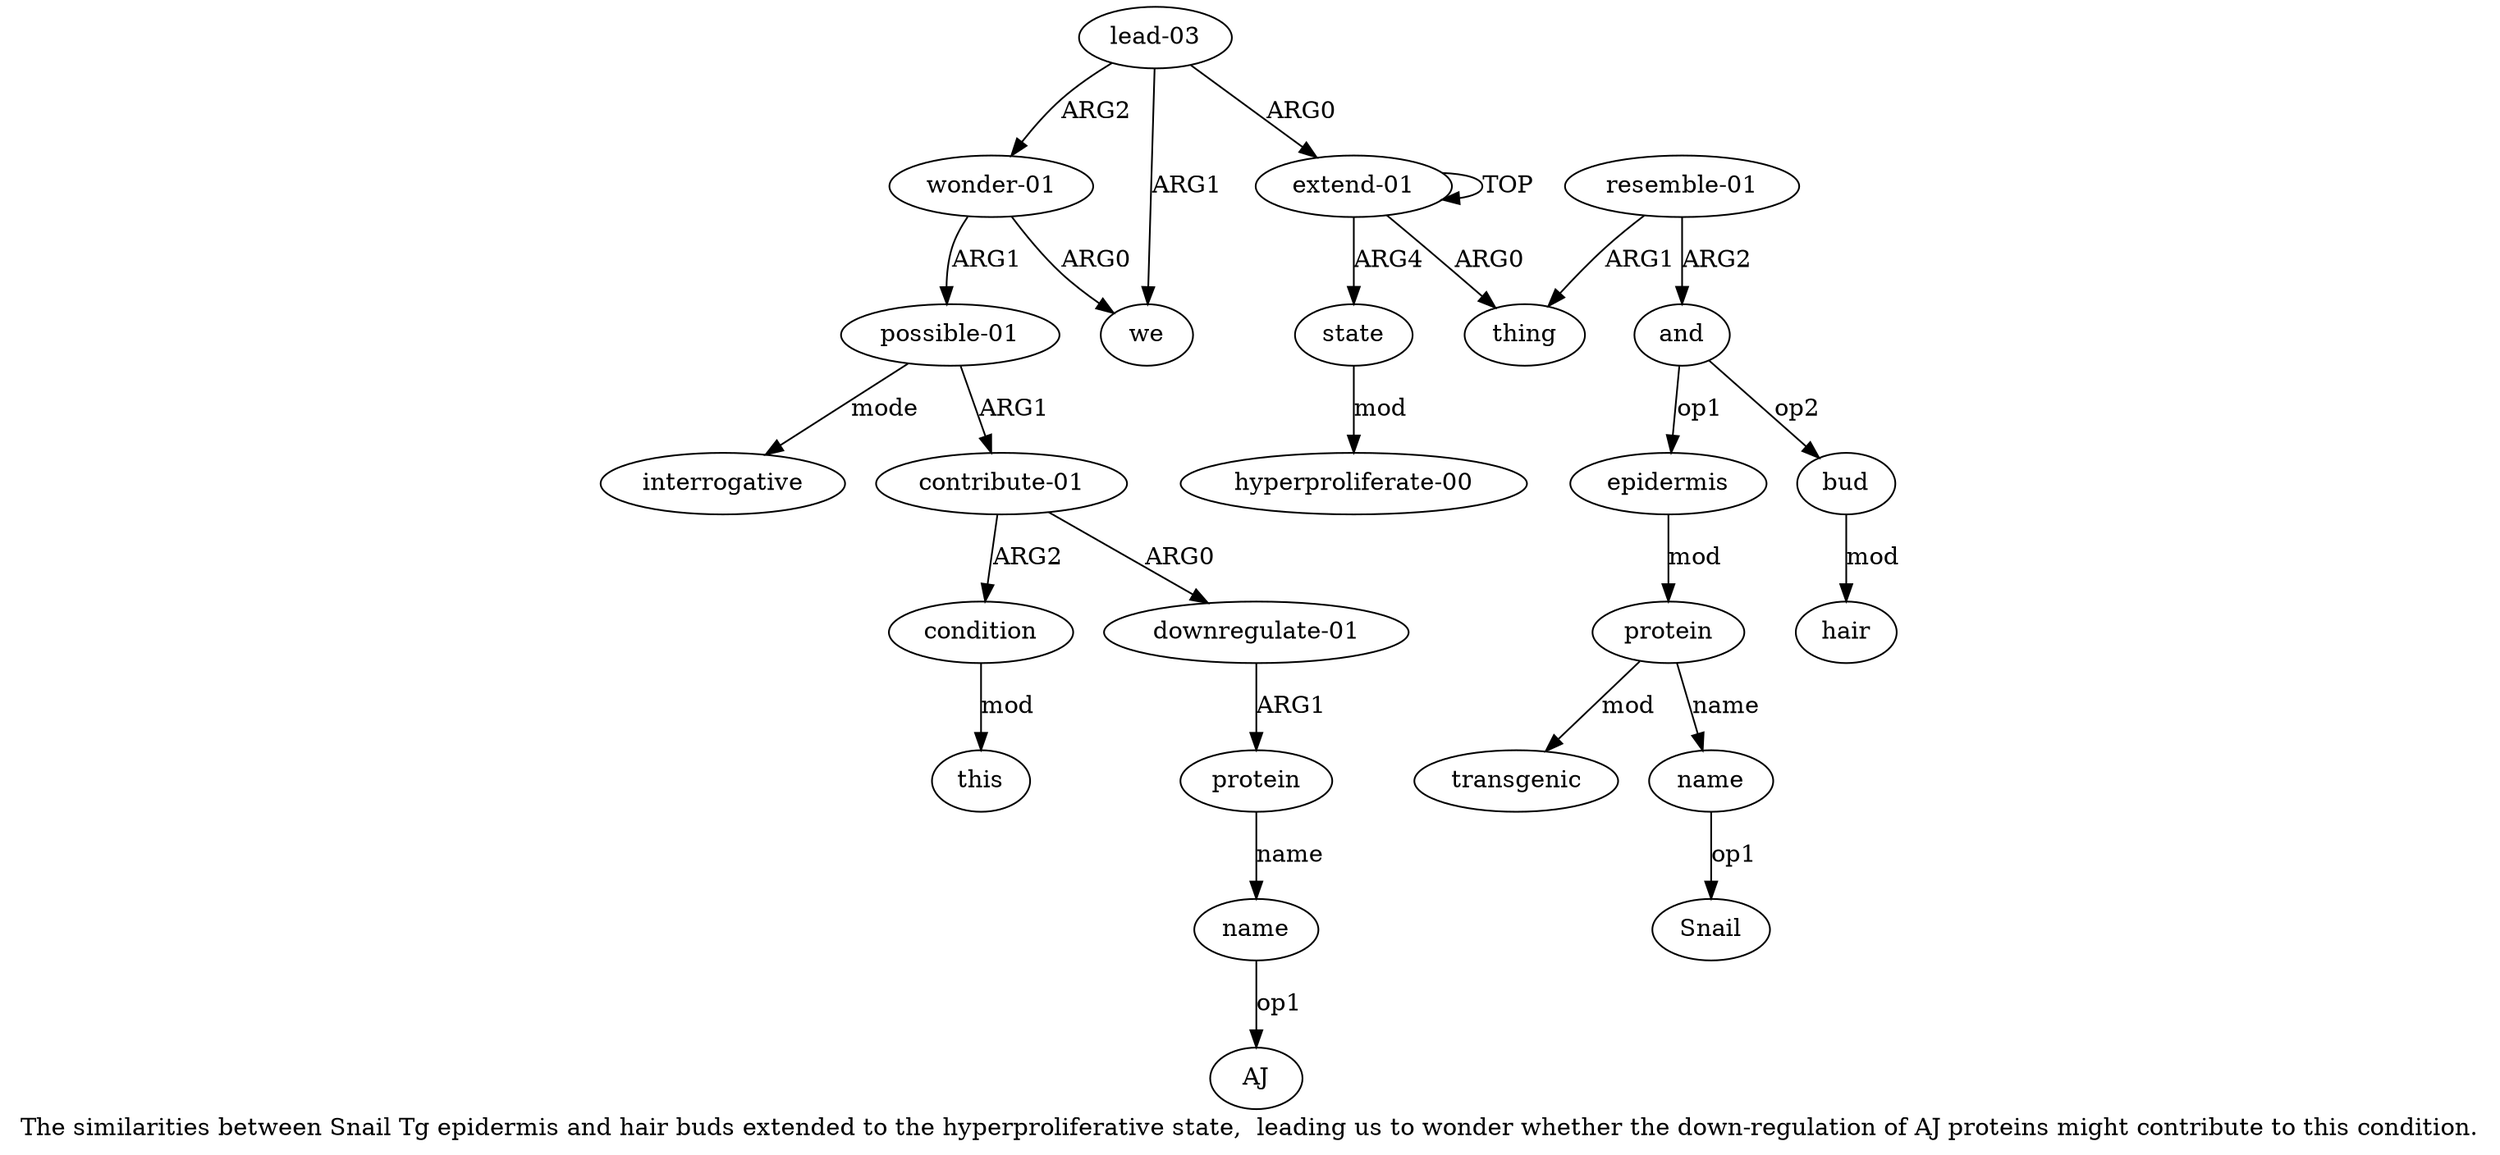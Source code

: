 digraph  {
	graph [label="The similarities between Snail Tg epidermis and hair buds extended to the hyperproliferative state,  leading us to wonder whether \
the down-regulation of AJ proteins might contribute to this condition."];
	node [label="\N"];
	a20	 [color=black,
		gold_ind=20,
		gold_label=condition,
		label=condition,
		test_ind=20,
		test_label=condition];
	a21	 [color=black,
		gold_ind=21,
		gold_label=this,
		label=this,
		test_ind=21,
		test_label=this];
	a20 -> a21 [key=0,
	color=black,
	gold_label=mod,
	label=mod,
	test_label=mod];
"a15 interrogative" [color=black,
	gold_ind=-1,
	gold_label=interrogative,
	label=interrogative,
	test_ind=-1,
	test_label=interrogative];
"a6 Snail" [color=black,
	gold_ind=-1,
	gold_label=Snail,
	label=Snail,
	test_ind=-1,
	test_label=Snail];
"a19 AJ" [color=black,
	gold_ind=-1,
	gold_label=AJ,
	label=AJ,
	test_ind=-1,
	test_label=AJ];
a15 [color=black,
	gold_ind=15,
	gold_label="possible-01",
	label="possible-01",
	test_ind=15,
	test_label="possible-01"];
a15 -> "a15 interrogative" [key=0,
color=black,
gold_label=mode,
label=mode,
test_label=mode];
a16 [color=black,
gold_ind=16,
gold_label="contribute-01",
label="contribute-01",
test_ind=16,
test_label="contribute-01"];
a15 -> a16 [key=0,
color=black,
gold_label=ARG1,
label=ARG1,
test_label=ARG1];
a14 [color=black,
gold_ind=14,
gold_label="wonder-01",
label="wonder-01",
test_ind=14,
test_label="wonder-01"];
a14 -> a15 [key=0,
color=black,
gold_label=ARG1,
label=ARG1,
test_label=ARG1];
a13 [color=black,
gold_ind=13,
gold_label=we,
label=we,
test_ind=13,
test_label=we];
a14 -> a13 [key=0,
color=black,
gold_label=ARG0,
label=ARG0,
test_label=ARG0];
a17 [color=black,
gold_ind=17,
gold_label="downregulate-01",
label="downregulate-01",
test_ind=17,
test_label="downregulate-01"];
a18 [color=black,
gold_ind=18,
gold_label=protein,
label=protein,
test_ind=18,
test_label=protein];
a17 -> a18 [key=0,
color=black,
gold_label=ARG1,
label=ARG1,
test_label=ARG1];
a16 -> a20 [key=0,
color=black,
gold_label=ARG2,
label=ARG2,
test_label=ARG2];
a16 -> a17 [key=0,
color=black,
gold_label=ARG0,
label=ARG0,
test_label=ARG0];
a11 [color=black,
gold_ind=11,
gold_label="hyperproliferate-00",
label="hyperproliferate-00",
test_ind=11,
test_label="hyperproliferate-00"];
a10 [color=black,
gold_ind=10,
gold_label=state,
label=state,
test_ind=10,
test_label=state];
a10 -> a11 [key=0,
color=black,
gold_label=mod,
label=mod,
test_label=mod];
a12 [color=black,
gold_ind=12,
gold_label="lead-03",
label="lead-03",
test_ind=12,
test_label="lead-03"];
a12 -> a14 [key=0,
color=black,
gold_label=ARG2,
label=ARG2,
test_label=ARG2];
a12 -> a13 [key=0,
color=black,
gold_label=ARG1,
label=ARG1,
test_label=ARG1];
a0 [color=black,
gold_ind=0,
gold_label="extend-01",
label="extend-01",
test_ind=0,
test_label="extend-01"];
a12 -> a0 [key=0,
color=black,
gold_label=ARG0,
label=ARG0,
test_label=ARG0];
a19 [color=black,
gold_ind=19,
gold_label=name,
label=name,
test_ind=19,
test_label=name];
a19 -> "a19 AJ" [key=0,
color=black,
gold_label=op1,
label=op1,
test_label=op1];
a18 -> a19 [key=0,
color=black,
gold_label=name,
label=name,
test_label=name];
a1 [color=black,
gold_ind=1,
gold_label=thing,
label=thing,
test_ind=1,
test_label=thing];
a0 -> a10 [key=0,
color=black,
gold_label=ARG4,
label=ARG4,
test_label=ARG4];
a0 -> a1 [key=0,
color=black,
gold_label=ARG0,
label=ARG0,
test_label=ARG0];
a0 -> a0 [key=0,
color=black,
gold_label=TOP,
label=TOP,
test_label=TOP];
a3 [color=black,
gold_ind=3,
gold_label=and,
label=and,
test_ind=3,
test_label=and];
a4 [color=black,
gold_ind=4,
gold_label=epidermis,
label=epidermis,
test_ind=4,
test_label=epidermis];
a3 -> a4 [key=0,
color=black,
gold_label=op1,
label=op1,
test_label=op1];
a8 [color=black,
gold_ind=8,
gold_label=bud,
label=bud,
test_ind=8,
test_label=bud];
a3 -> a8 [key=0,
color=black,
gold_label=op2,
label=op2,
test_label=op2];
a2 [color=black,
gold_ind=2,
gold_label="resemble-01",
label="resemble-01",
test_ind=2,
test_label="resemble-01"];
a2 -> a1 [key=0,
color=black,
gold_label=ARG1,
label=ARG1,
test_label=ARG1];
a2 -> a3 [key=0,
color=black,
gold_label=ARG2,
label=ARG2,
test_label=ARG2];
a5 [color=black,
gold_ind=5,
gold_label=protein,
label=protein,
test_ind=5,
test_label=protein];
a7 [color=black,
gold_ind=7,
gold_label=transgenic,
label=transgenic,
test_ind=7,
test_label=transgenic];
a5 -> a7 [key=0,
color=black,
gold_label=mod,
label=mod,
test_label=mod];
a6 [color=black,
gold_ind=6,
gold_label=name,
label=name,
test_ind=6,
test_label=name];
a5 -> a6 [key=0,
color=black,
gold_label=name,
label=name,
test_label=name];
a4 -> a5 [key=0,
color=black,
gold_label=mod,
label=mod,
test_label=mod];
a6 -> "a6 Snail" [key=0,
color=black,
gold_label=op1,
label=op1,
test_label=op1];
a9 [color=black,
gold_ind=9,
gold_label=hair,
label=hair,
test_ind=9,
test_label=hair];
a8 -> a9 [key=0,
color=black,
gold_label=mod,
label=mod,
test_label=mod];
}
